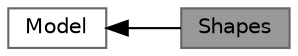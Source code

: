 digraph "Shapes"
{
 // LATEX_PDF_SIZE
  bgcolor="transparent";
  edge [fontname=Helvetica,fontsize=10,labelfontname=Helvetica,labelfontsize=10];
  node [fontname=Helvetica,fontsize=10,shape=box,height=0.2,width=0.4];
  rankdir=LR;
  Node2 [id="Node000002",label="Model",height=0.2,width=0.4,color="grey40", fillcolor="white", style="filled",URL="$group___model.html",tooltip="this module is an MVC Model"];
  Node1 [id="Node000001",label="Shapes",height=0.2,width=0.4,color="gray40", fillcolor="grey60", style="filled", fontcolor="black",tooltip="this module is designed to implement the interface of geometric shapes"];
  Node2->Node1 [shape=plaintext, dir="back", style="solid"];
}
